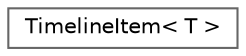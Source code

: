 digraph "Graphical Class Hierarchy"
{
 // LATEX_PDF_SIZE
  bgcolor="transparent";
  edge [fontname=Helvetica,fontsize=10,labelfontname=Helvetica,labelfontsize=10];
  node [fontname=Helvetica,fontsize=10,shape=box,height=0.2,width=0.4];
  rankdir="LR";
  Node0 [id="Node000000",label="TimelineItem\< T \>",height=0.2,width=0.4,color="grey40", fillcolor="white", style="filled",URL="$classTimelineItem.html",tooltip=" "];
}
